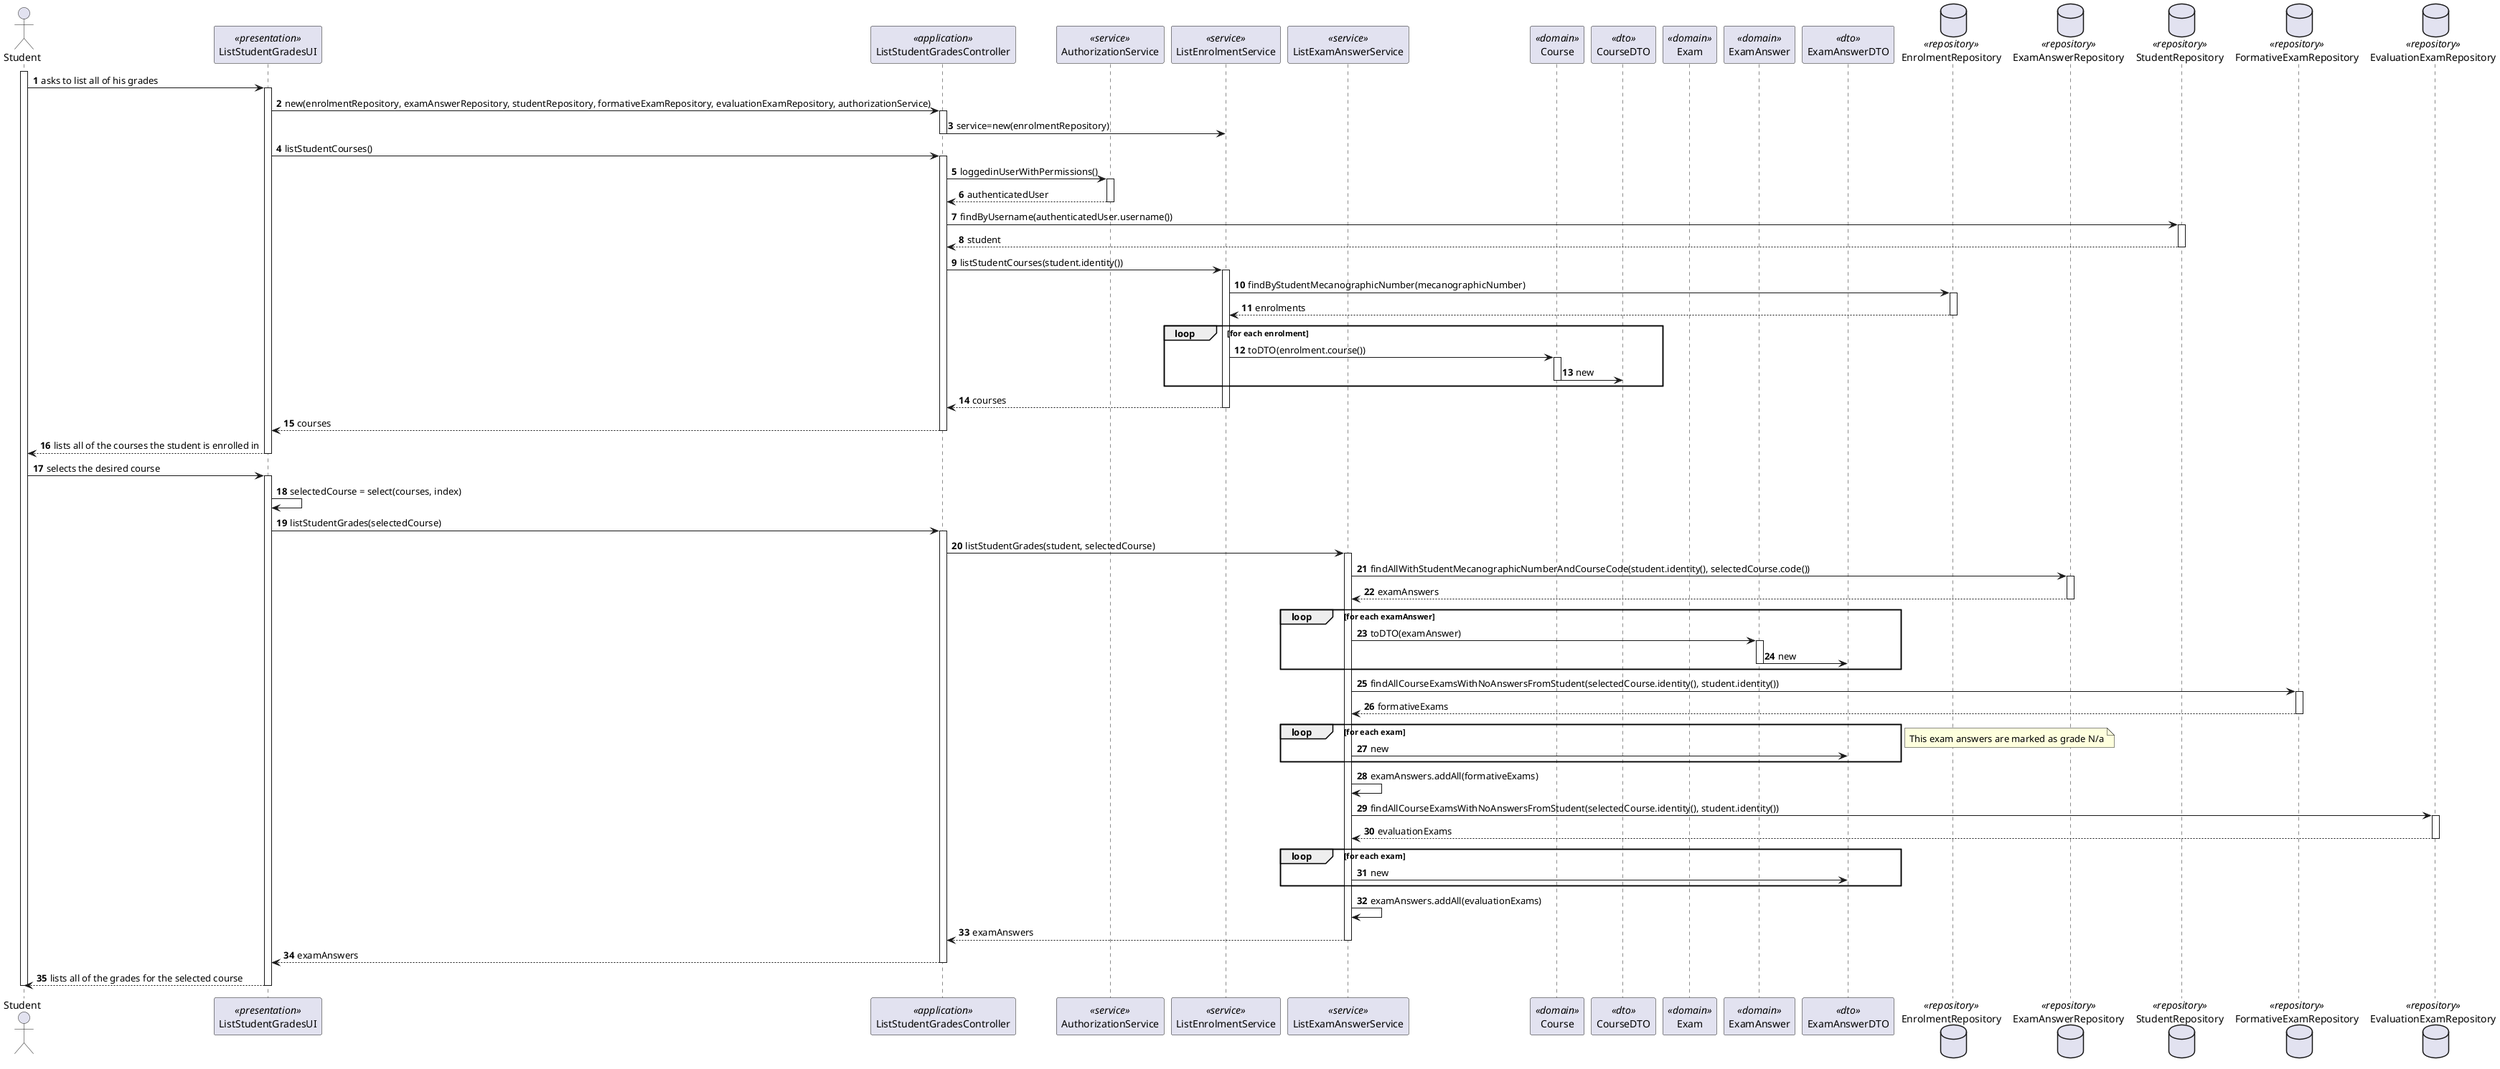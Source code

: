 @startuml US2005_SD
autonumber

actor "Student" as S
participant "ListStudentGradesUI" as UI <<presentation>>
participant "ListStudentGradesController" as CTRL <<application>>
participant "AuthorizationService" as AUTH <<service>>
participant "ListEnrolmentService" as SRV <<service>>
participant "ListExamAnswerService" as ESRV <<service>>
participant "Course" as C <<domain>>
participant "CourseDTO" as CDTO <<dto>>
participant "Exam" as EXAM <<domain>>

participant "ExamAnswer" as E <<domain>>
participant "ExamAnswerDTO" as EDTO <<dto>>

database EnrolmentRepository as EREP <<repository>>
database ExamAnswerRepository as EXREP <<repository>>
database StudentRepository as SREP <<repository>>
database FormativeExamRepository as FEXAMREP <<repository>>
database EvaluationExamRepository as EEXAMREP <<repository>>

activate S

S -> UI : asks to list all of his grades
activate UI

UI -> CTRL : new(enrolmentRepository, examAnswerRepository, studentRepository, formativeExamRepository, evaluationExamRepository, authorizationService)
activate CTRL
CTRL -> SRV : service=new(enrolmentRepository)
deactivate CTRL

UI -> CTRL : listStudentCourses()
activate CTRL
CTRL -> AUTH : loggedinUserWithPermissions()
activate AUTH
AUTH --> CTRL : authenticatedUser
deactivate AUTH
CTRL -> SREP : findByUsername(authenticatedUser.username())
activate SREP
SREP --> CTRL : student
deactivate SREP
CTRL -> SRV : listStudentCourses(student.identity())
activate SRV
SRV -> EREP : findByStudentMecanographicNumber(mecanographicNumber)
activate EREP
EREP --> SRV : enrolments
deactivate EREP

loop for each enrolment
  SRV -> C : toDTO(enrolment.course())
  activate C
  C -> CDTO : new
  deactivate C
end loop

SRV --> CTRL : courses
deactivate SRV
CTRL --> UI : courses
deactivate CTRL

UI --> S : lists all of the courses the student is enrolled in
deactivate UI

S -> UI : selects the desired course
activate UI
UI -> UI : selectedCourse = select(courses, index)
UI -> CTRL : listStudentGrades(selectedCourse)
activate CTRL
CTRL -> ESRV : listStudentGrades(student, selectedCourse)
activate ESRV
ESRV -> EXREP : findAllWithStudentMecanographicNumberAndCourseCode(student.identity(), selectedCourse.code())
activate EXREP
EXREP --> ESRV : examAnswers
deactivate EXREP

loop for each examAnswer
  ESRV -> E : toDTO(examAnswer)
  activate E
  E -> EDTO : new
  deactivate E
end loop

ESRV -> FEXAMREP : findAllCourseExamsWithNoAnswersFromStudent(selectedCourse.identity(), student.identity())
activate FEXAMREP
FEXAMREP --> ESRV : formativeExams
deactivate FEXAMREP

loop for each exam
  ESRV -> EDTO : new
end loop

note right
  This exam answers are marked as grade N/a
end note

ESRV -> ESRV : examAnswers.addAll(formativeExams)

ESRV -> EEXAMREP : findAllCourseExamsWithNoAnswersFromStudent(selectedCourse.identity(), student.identity())
activate EEXAMREP
EEXAMREP --> ESRV : evaluationExams
deactivate EEXAMREP

loop for each exam
  ESRV -> EDTO : new
end loop

ESRV -> ESRV : examAnswers.addAll(evaluationExams)

ESRV --> CTRL : examAnswers
deactivate ESRV
CTRL --> UI : examAnswers
deactivate CTRL
UI --> S : lists all of the grades for the selected course
deactivate UI

deactivate S

@enduml
